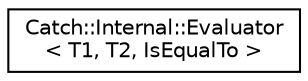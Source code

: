 digraph "Graphical Class Hierarchy"
{
  edge [fontname="Helvetica",fontsize="10",labelfontname="Helvetica",labelfontsize="10"];
  node [fontname="Helvetica",fontsize="10",shape=record];
  rankdir="LR";
  Node1 [label="Catch::Internal::Evaluator\l\< T1, T2, IsEqualTo \>",height=0.2,width=0.4,color="black", fillcolor="white", style="filled",URL="$d5/d1d/structCatch_1_1Internal_1_1Evaluator_3_01T1_00_01T2_00_01IsEqualTo_01_4.html"];
}
